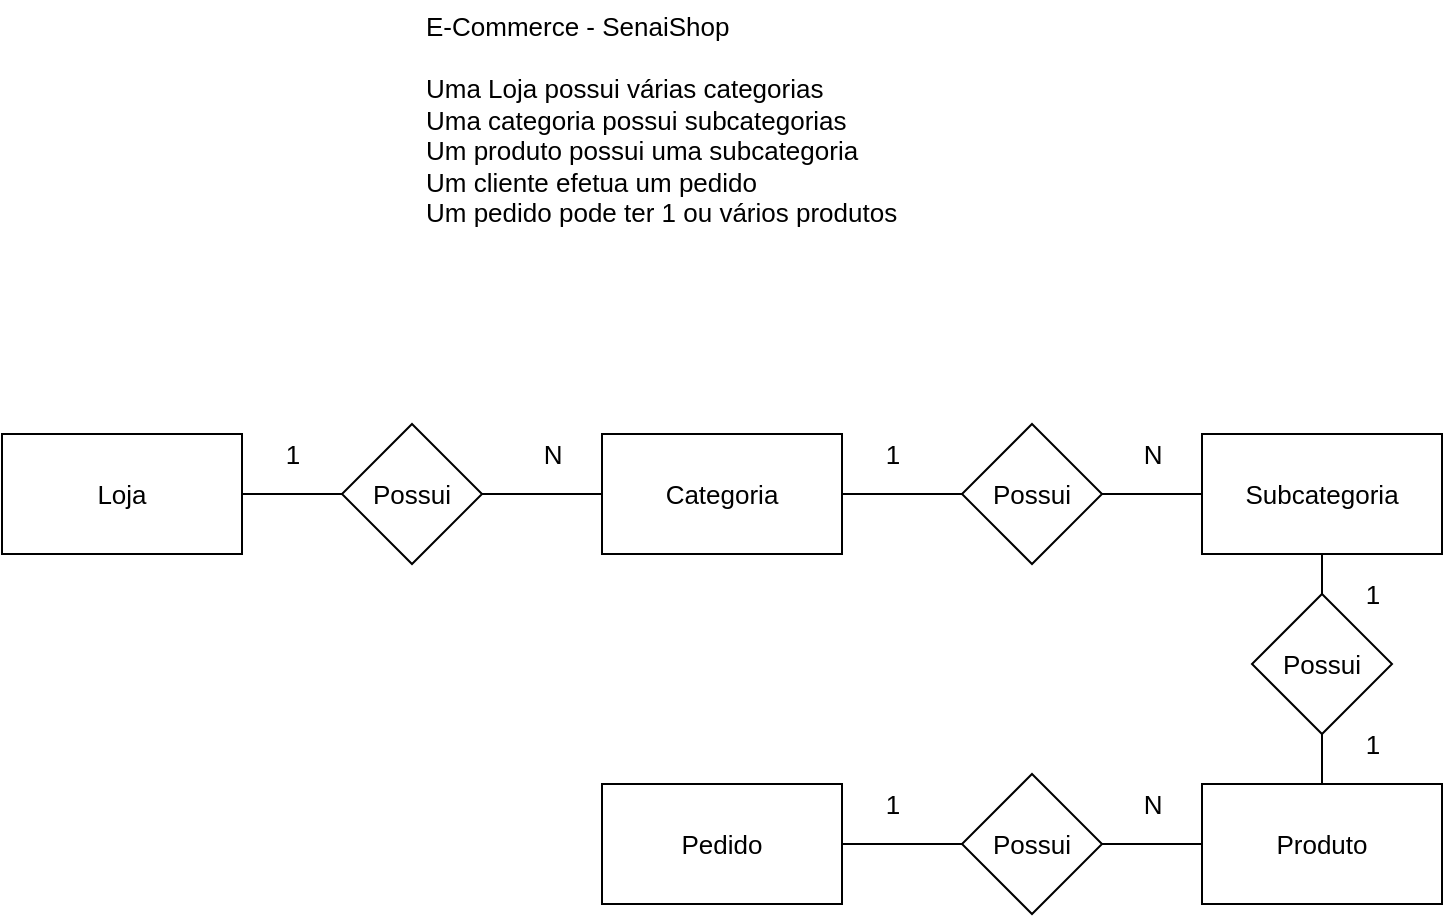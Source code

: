 <mxfile version="21.6.5" type="device">
  <diagram name="Página-1" id="wA_mLn8civ_P8sNsjRE1">
    <mxGraphModel dx="880" dy="522" grid="1" gridSize="10" guides="1" tooltips="1" connect="1" arrows="1" fold="1" page="1" pageScale="1" pageWidth="827" pageHeight="1169" math="0" shadow="0">
      <root>
        <mxCell id="0" />
        <mxCell id="1" parent="0" />
        <mxCell id="BVqMognX0KFY0W1Dzrm1-1" value="&lt;font style=&quot;font-size: 13px;&quot;&gt;Loja&lt;/font&gt;" style="rounded=0;whiteSpace=wrap;html=1;" vertex="1" parent="1">
          <mxGeometry x="40" y="240" width="120" height="60" as="geometry" />
        </mxCell>
        <mxCell id="BVqMognX0KFY0W1Dzrm1-2" value="&lt;div style=&quot;font-size: 13px;&quot;&gt;&lt;font style=&quot;font-size: 13px;&quot;&gt;E-Commerce - SenaiShop&lt;/font&gt;&lt;/div&gt;&lt;div style=&quot;font-size: 13px;&quot;&gt;&lt;font style=&quot;font-size: 13px;&quot;&gt;&lt;br&gt;&lt;/font&gt;&lt;/div&gt;&lt;div style=&quot;font-size: 13px;&quot;&gt;&lt;font style=&quot;font-size: 13px;&quot;&gt;Uma Loja possui várias categorias&lt;/font&gt;&lt;/div&gt;&lt;div style=&quot;font-size: 13px;&quot;&gt;&lt;font style=&quot;font-size: 13px;&quot;&gt;Uma categoria possui subcategorias&lt;/font&gt;&lt;/div&gt;&lt;div style=&quot;font-size: 13px;&quot;&gt;&lt;font style=&quot;font-size: 13px;&quot;&gt;Um produto possui uma subcategoria&lt;/font&gt;&lt;/div&gt;&lt;div style=&quot;font-size: 13px;&quot;&gt;&lt;font style=&quot;font-size: 13px;&quot;&gt;Um cliente efetua um pedido&lt;/font&gt;&lt;/div&gt;&lt;div style=&quot;font-size: 13px;&quot;&gt;&lt;font style=&quot;font-size: 13px;&quot;&gt;Um pedido pode ter 1 ou vários produtos&lt;/font&gt;&lt;/div&gt;" style="text;html=1;align=left;verticalAlign=middle;resizable=0;points=[];autosize=1;strokeColor=none;fillColor=none;" vertex="1" parent="1">
          <mxGeometry x="250" y="23" width="260" height="120" as="geometry" />
        </mxCell>
        <mxCell id="BVqMognX0KFY0W1Dzrm1-3" value="&lt;font style=&quot;font-size: 13px;&quot;&gt;Categoria&lt;/font&gt;" style="rounded=0;whiteSpace=wrap;html=1;" vertex="1" parent="1">
          <mxGeometry x="340" y="240" width="120" height="60" as="geometry" />
        </mxCell>
        <mxCell id="BVqMognX0KFY0W1Dzrm1-14" style="edgeStyle=orthogonalEdgeStyle;rounded=0;orthogonalLoop=1;jettySize=auto;html=1;entryX=1;entryY=0.5;entryDx=0;entryDy=0;endArrow=none;endFill=0;" edge="1" parent="1" source="BVqMognX0KFY0W1Dzrm1-4" target="BVqMognX0KFY0W1Dzrm1-8">
          <mxGeometry relative="1" as="geometry" />
        </mxCell>
        <mxCell id="BVqMognX0KFY0W1Dzrm1-4" value="&lt;font style=&quot;font-size: 13px;&quot;&gt;Subcategoria&lt;/font&gt;" style="rounded=0;whiteSpace=wrap;html=1;" vertex="1" parent="1">
          <mxGeometry x="640" y="240" width="120" height="60" as="geometry" />
        </mxCell>
        <mxCell id="BVqMognX0KFY0W1Dzrm1-17" style="edgeStyle=orthogonalEdgeStyle;rounded=0;orthogonalLoop=1;jettySize=auto;html=1;endArrow=none;endFill=0;" edge="1" parent="1" source="BVqMognX0KFY0W1Dzrm1-5" target="BVqMognX0KFY0W1Dzrm1-9">
          <mxGeometry relative="1" as="geometry" />
        </mxCell>
        <mxCell id="BVqMognX0KFY0W1Dzrm1-5" value="&lt;font style=&quot;font-size: 13px;&quot;&gt;Produto&lt;/font&gt;" style="rounded=0;whiteSpace=wrap;html=1;" vertex="1" parent="1">
          <mxGeometry x="640" y="415" width="120" height="60" as="geometry" />
        </mxCell>
        <mxCell id="BVqMognX0KFY0W1Dzrm1-6" value="&lt;font style=&quot;font-size: 13px;&quot;&gt;Pedido&lt;/font&gt;" style="rounded=0;whiteSpace=wrap;html=1;" vertex="1" parent="1">
          <mxGeometry x="340" y="415" width="120" height="60" as="geometry" />
        </mxCell>
        <mxCell id="BVqMognX0KFY0W1Dzrm1-11" style="edgeStyle=orthogonalEdgeStyle;rounded=0;orthogonalLoop=1;jettySize=auto;html=1;entryX=1;entryY=0.5;entryDx=0;entryDy=0;endArrow=none;endFill=0;" edge="1" parent="1" source="BVqMognX0KFY0W1Dzrm1-7" target="BVqMognX0KFY0W1Dzrm1-1">
          <mxGeometry relative="1" as="geometry" />
        </mxCell>
        <mxCell id="BVqMognX0KFY0W1Dzrm1-12" style="edgeStyle=orthogonalEdgeStyle;rounded=0;orthogonalLoop=1;jettySize=auto;html=1;entryX=0;entryY=0.5;entryDx=0;entryDy=0;endArrow=none;endFill=0;" edge="1" parent="1" source="BVqMognX0KFY0W1Dzrm1-7" target="BVqMognX0KFY0W1Dzrm1-3">
          <mxGeometry relative="1" as="geometry" />
        </mxCell>
        <mxCell id="BVqMognX0KFY0W1Dzrm1-7" value="&lt;font style=&quot;font-size: 13px;&quot;&gt;Possui&lt;/font&gt;" style="rhombus;whiteSpace=wrap;html=1;" vertex="1" parent="1">
          <mxGeometry x="210" y="235" width="70" height="70" as="geometry" />
        </mxCell>
        <mxCell id="BVqMognX0KFY0W1Dzrm1-13" style="edgeStyle=orthogonalEdgeStyle;rounded=0;orthogonalLoop=1;jettySize=auto;html=1;entryX=1;entryY=0.5;entryDx=0;entryDy=0;endArrow=none;endFill=0;" edge="1" parent="1" source="BVqMognX0KFY0W1Dzrm1-8" target="BVqMognX0KFY0W1Dzrm1-3">
          <mxGeometry relative="1" as="geometry" />
        </mxCell>
        <mxCell id="BVqMognX0KFY0W1Dzrm1-8" value="&lt;font style=&quot;font-size: 13px;&quot;&gt;Possui&lt;/font&gt;" style="rhombus;whiteSpace=wrap;html=1;" vertex="1" parent="1">
          <mxGeometry x="520" y="235" width="70" height="70" as="geometry" />
        </mxCell>
        <mxCell id="BVqMognX0KFY0W1Dzrm1-18" style="edgeStyle=orthogonalEdgeStyle;rounded=0;orthogonalLoop=1;jettySize=auto;html=1;exitX=0;exitY=0.5;exitDx=0;exitDy=0;entryX=1;entryY=0.5;entryDx=0;entryDy=0;endArrow=none;endFill=0;" edge="1" parent="1" source="BVqMognX0KFY0W1Dzrm1-9" target="BVqMognX0KFY0W1Dzrm1-6">
          <mxGeometry relative="1" as="geometry" />
        </mxCell>
        <mxCell id="BVqMognX0KFY0W1Dzrm1-9" value="&lt;font style=&quot;font-size: 13px;&quot;&gt;Possui&lt;/font&gt;" style="rhombus;whiteSpace=wrap;html=1;" vertex="1" parent="1">
          <mxGeometry x="520" y="410" width="70" height="70" as="geometry" />
        </mxCell>
        <mxCell id="BVqMognX0KFY0W1Dzrm1-15" style="edgeStyle=orthogonalEdgeStyle;rounded=0;orthogonalLoop=1;jettySize=auto;html=1;exitX=0.5;exitY=0;exitDx=0;exitDy=0;entryX=0.5;entryY=1;entryDx=0;entryDy=0;endArrow=none;endFill=0;" edge="1" parent="1" source="BVqMognX0KFY0W1Dzrm1-10" target="BVqMognX0KFY0W1Dzrm1-4">
          <mxGeometry relative="1" as="geometry" />
        </mxCell>
        <mxCell id="BVqMognX0KFY0W1Dzrm1-16" style="edgeStyle=orthogonalEdgeStyle;rounded=0;orthogonalLoop=1;jettySize=auto;html=1;exitX=0.5;exitY=1;exitDx=0;exitDy=0;entryX=0.5;entryY=0;entryDx=0;entryDy=0;endArrow=none;endFill=0;" edge="1" parent="1" source="BVqMognX0KFY0W1Dzrm1-10" target="BVqMognX0KFY0W1Dzrm1-5">
          <mxGeometry relative="1" as="geometry" />
        </mxCell>
        <mxCell id="BVqMognX0KFY0W1Dzrm1-10" value="&lt;font style=&quot;font-size: 13px;&quot;&gt;Possui&lt;/font&gt;" style="rhombus;whiteSpace=wrap;html=1;" vertex="1" parent="1">
          <mxGeometry x="665" y="320" width="70" height="70" as="geometry" />
        </mxCell>
        <mxCell id="BVqMognX0KFY0W1Dzrm1-19" value="&lt;font style=&quot;font-size: 13px;&quot;&gt;1&lt;/font&gt;" style="text;html=1;align=center;verticalAlign=middle;resizable=0;points=[];autosize=1;strokeColor=none;fillColor=none;" vertex="1" parent="1">
          <mxGeometry x="470" y="410" width="30" height="30" as="geometry" />
        </mxCell>
        <mxCell id="BVqMognX0KFY0W1Dzrm1-20" value="&lt;span style=&quot;font-size: 13px;&quot;&gt;N&lt;/span&gt;" style="text;html=1;align=center;verticalAlign=middle;resizable=0;points=[];autosize=1;strokeColor=none;fillColor=none;" vertex="1" parent="1">
          <mxGeometry x="600" y="410" width="30" height="30" as="geometry" />
        </mxCell>
        <mxCell id="BVqMognX0KFY0W1Dzrm1-21" value="&lt;font style=&quot;font-size: 13px;&quot;&gt;1&lt;/font&gt;" style="text;html=1;align=center;verticalAlign=middle;resizable=0;points=[];autosize=1;strokeColor=none;fillColor=none;" vertex="1" parent="1">
          <mxGeometry x="710" y="380" width="30" height="30" as="geometry" />
        </mxCell>
        <mxCell id="BVqMognX0KFY0W1Dzrm1-22" value="&lt;span style=&quot;font-size: 13px;&quot;&gt;N&lt;/span&gt;" style="text;html=1;align=center;verticalAlign=middle;resizable=0;points=[];autosize=1;strokeColor=none;fillColor=none;" vertex="1" parent="1">
          <mxGeometry x="300" y="235" width="30" height="30" as="geometry" />
        </mxCell>
        <mxCell id="BVqMognX0KFY0W1Dzrm1-23" value="&lt;font style=&quot;font-size: 13px;&quot;&gt;1&lt;/font&gt;" style="text;html=1;align=center;verticalAlign=middle;resizable=0;points=[];autosize=1;strokeColor=none;fillColor=none;" vertex="1" parent="1">
          <mxGeometry x="170" y="235" width="30" height="30" as="geometry" />
        </mxCell>
        <mxCell id="BVqMognX0KFY0W1Dzrm1-24" value="&lt;font style=&quot;font-size: 13px;&quot;&gt;1&lt;/font&gt;" style="text;html=1;align=center;verticalAlign=middle;resizable=0;points=[];autosize=1;strokeColor=none;fillColor=none;" vertex="1" parent="1">
          <mxGeometry x="470" y="235" width="30" height="30" as="geometry" />
        </mxCell>
        <mxCell id="BVqMognX0KFY0W1Dzrm1-25" value="&lt;span style=&quot;font-size: 13px;&quot;&gt;N&lt;/span&gt;" style="text;html=1;align=center;verticalAlign=middle;resizable=0;points=[];autosize=1;strokeColor=none;fillColor=none;" vertex="1" parent="1">
          <mxGeometry x="600" y="235" width="30" height="30" as="geometry" />
        </mxCell>
        <mxCell id="BVqMognX0KFY0W1Dzrm1-26" value="&lt;font style=&quot;font-size: 13px;&quot;&gt;1&lt;/font&gt;" style="text;html=1;align=center;verticalAlign=middle;resizable=0;points=[];autosize=1;strokeColor=none;fillColor=none;" vertex="1" parent="1">
          <mxGeometry x="710" y="305" width="30" height="30" as="geometry" />
        </mxCell>
      </root>
    </mxGraphModel>
  </diagram>
</mxfile>
